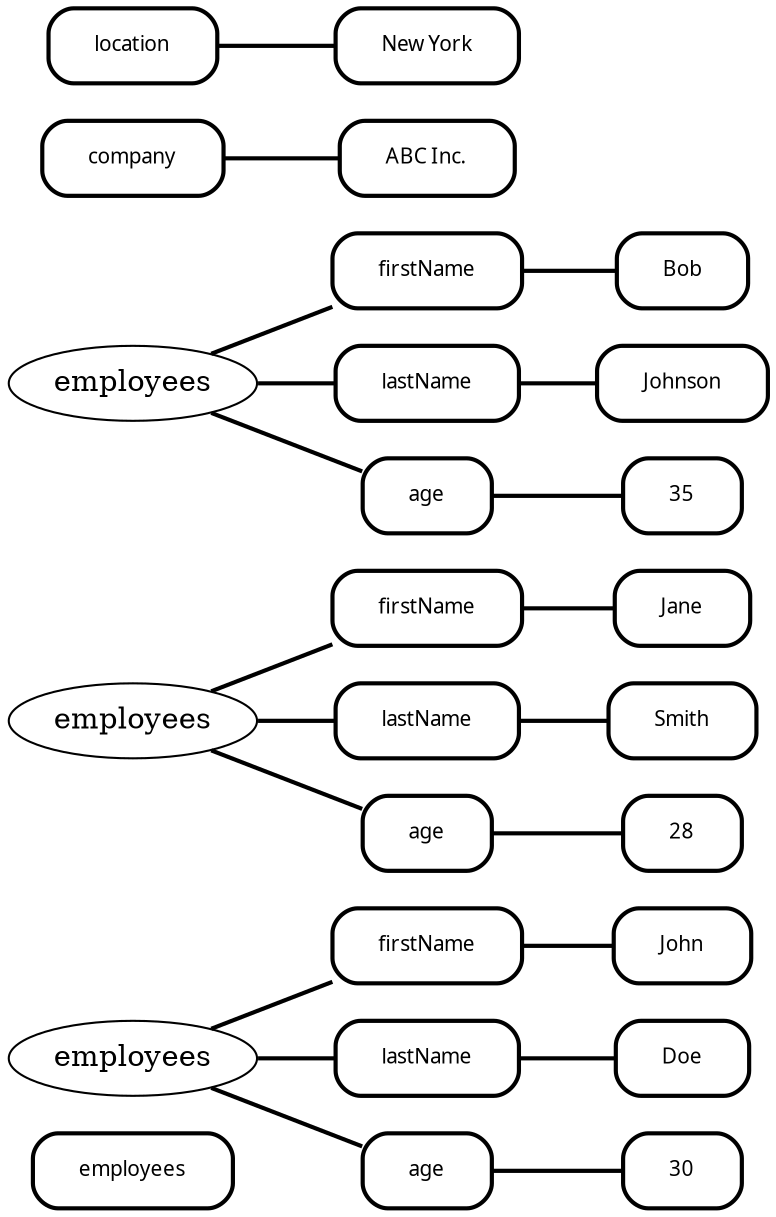 digraph  {
rankdir=LR;
employees [fillcolor="#fafafa", fontname="Fira Mono", fontsize=10, label=employees, margin="0.3,0.1", penwidth="2.0", shape=box, style=rounded];
"employees/0/employees/firstName" [fillcolor="#fafafa", fontname="Fira Mono", fontsize=10, label=firstName, margin="0.3,0.1", penwidth="2.0", shape=box, style=rounded];
"employees/0/employees" [label=employees];
"employees/0/employees/firstName/John" [fillcolor="#fafafa", fontname="Fira Mono", fontsize=10, label=John, margin="0.3,0.1", penwidth="2.0", shape=box, style=rounded];
"employees/0/employees/lastName" [fillcolor="#fafafa", fontname="Fira Mono", fontsize=10, label=lastName, margin="0.3,0.1", penwidth="2.0", shape=box, style=rounded];
"employees/0/employees/lastName/Doe" [fillcolor="#fafafa", fontname="Fira Mono", fontsize=10, label=Doe, margin="0.3,0.1", penwidth="2.0", shape=box, style=rounded];
"employees/0/employees/age" [fillcolor="#fafafa", fontname="Fira Mono", fontsize=10, label=age, margin="0.3,0.1", penwidth="2.0", shape=box, style=rounded];
"employees/0/employees/age/30" [fillcolor="#fafafa", fontname="Fira Mono", fontsize=10, label=30, margin="0.3,0.1", penwidth="2.0", shape=box, style=rounded];
"employees/1/employees/firstName" [fillcolor="#fafafa", fontname="Fira Mono", fontsize=10, label=firstName, margin="0.3,0.1", penwidth="2.0", shape=box, style=rounded];
"employees/1/employees" [label=employees];
"employees/1/employees/firstName/Jane" [fillcolor="#fafafa", fontname="Fira Mono", fontsize=10, label=Jane, margin="0.3,0.1", penwidth="2.0", shape=box, style=rounded];
"employees/1/employees/lastName" [fillcolor="#fafafa", fontname="Fira Mono", fontsize=10, label=lastName, margin="0.3,0.1", penwidth="2.0", shape=box, style=rounded];
"employees/1/employees/lastName/Smith" [fillcolor="#fafafa", fontname="Fira Mono", fontsize=10, label=Smith, margin="0.3,0.1", penwidth="2.0", shape=box, style=rounded];
"employees/1/employees/age" [fillcolor="#fafafa", fontname="Fira Mono", fontsize=10, label=age, margin="0.3,0.1", penwidth="2.0", shape=box, style=rounded];
"employees/1/employees/age/28" [fillcolor="#fafafa", fontname="Fira Mono", fontsize=10, label=28, margin="0.3,0.1", penwidth="2.0", shape=box, style=rounded];
"employees/2/employees/firstName" [fillcolor="#fafafa", fontname="Fira Mono", fontsize=10, label=firstName, margin="0.3,0.1", penwidth="2.0", shape=box, style=rounded];
"employees/2/employees" [label=employees];
"employees/2/employees/firstName/Bob" [fillcolor="#fafafa", fontname="Fira Mono", fontsize=10, label=Bob, margin="0.3,0.1", penwidth="2.0", shape=box, style=rounded];
"employees/2/employees/lastName" [fillcolor="#fafafa", fontname="Fira Mono", fontsize=10, label=lastName, margin="0.3,0.1", penwidth="2.0", shape=box, style=rounded];
"employees/2/employees/lastName/Johnson" [fillcolor="#fafafa", fontname="Fira Mono", fontsize=10, label=Johnson, margin="0.3,0.1", penwidth="2.0", shape=box, style=rounded];
"employees/2/employees/age" [fillcolor="#fafafa", fontname="Fira Mono", fontsize=10, label=age, margin="0.3,0.1", penwidth="2.0", shape=box, style=rounded];
"employees/2/employees/age/35" [fillcolor="#fafafa", fontname="Fira Mono", fontsize=10, label=35, margin="0.3,0.1", penwidth="2.0", shape=box, style=rounded];
company [fillcolor="#fafafa", fontname="Fira Mono", fontsize=10, label=company, margin="0.3,0.1", penwidth="2.0", shape=box, style=rounded];
"company/ABC Inc." [fillcolor="#fafafa", fontname="Fira Mono", fontsize=10, label="ABC Inc.", margin="0.3,0.1", penwidth="2.0", shape=box, style=rounded];
location [fillcolor="#fafafa", fontname="Fira Mono", fontsize=10, label=location, margin="0.3,0.1", penwidth="2.0", shape=box, style=rounded];
"location/New York" [fillcolor="#fafafa", fontname="Fira Mono", fontsize=10, label="New York", margin="0.3,0.1", penwidth="2.0", shape=box, style=rounded];
"employees/0/employees/firstName" -> "employees/0/employees/firstName/John"  [arrowhead=none, key=0, penwidth="2.0"];
"employees/0/employees" -> "employees/0/employees/firstName"  [arrowhead=none, key=0, penwidth="2.0"];
"employees/0/employees" -> "employees/0/employees/lastName"  [arrowhead=none, key=0, penwidth="2.0"];
"employees/0/employees" -> "employees/0/employees/age"  [arrowhead=none, key=0, penwidth="2.0"];
"employees/0/employees/lastName" -> "employees/0/employees/lastName/Doe"  [arrowhead=none, key=0, penwidth="2.0"];
"employees/0/employees/age" -> "employees/0/employees/age/30"  [arrowhead=none, key=0, penwidth="2.0"];
"employees/1/employees/firstName" -> "employees/1/employees/firstName/Jane"  [arrowhead=none, key=0, penwidth="2.0"];
"employees/1/employees" -> "employees/1/employees/firstName"  [arrowhead=none, key=0, penwidth="2.0"];
"employees/1/employees" -> "employees/1/employees/lastName"  [arrowhead=none, key=0, penwidth="2.0"];
"employees/1/employees" -> "employees/1/employees/age"  [arrowhead=none, key=0, penwidth="2.0"];
"employees/1/employees/lastName" -> "employees/1/employees/lastName/Smith"  [arrowhead=none, key=0, penwidth="2.0"];
"employees/1/employees/age" -> "employees/1/employees/age/28"  [arrowhead=none, key=0, penwidth="2.0"];
"employees/2/employees/firstName" -> "employees/2/employees/firstName/Bob"  [arrowhead=none, key=0, penwidth="2.0"];
"employees/2/employees" -> "employees/2/employees/firstName"  [arrowhead=none, key=0, penwidth="2.0"];
"employees/2/employees" -> "employees/2/employees/lastName"  [arrowhead=none, key=0, penwidth="2.0"];
"employees/2/employees" -> "employees/2/employees/age"  [arrowhead=none, key=0, penwidth="2.0"];
"employees/2/employees/lastName" -> "employees/2/employees/lastName/Johnson"  [arrowhead=none, key=0, penwidth="2.0"];
"employees/2/employees/age" -> "employees/2/employees/age/35"  [arrowhead=none, key=0, penwidth="2.0"];
company -> "company/ABC Inc."  [arrowhead=none, key=0, penwidth="2.0"];
location -> "location/New York"  [arrowhead=none, key=0, penwidth="2.0"];
}
